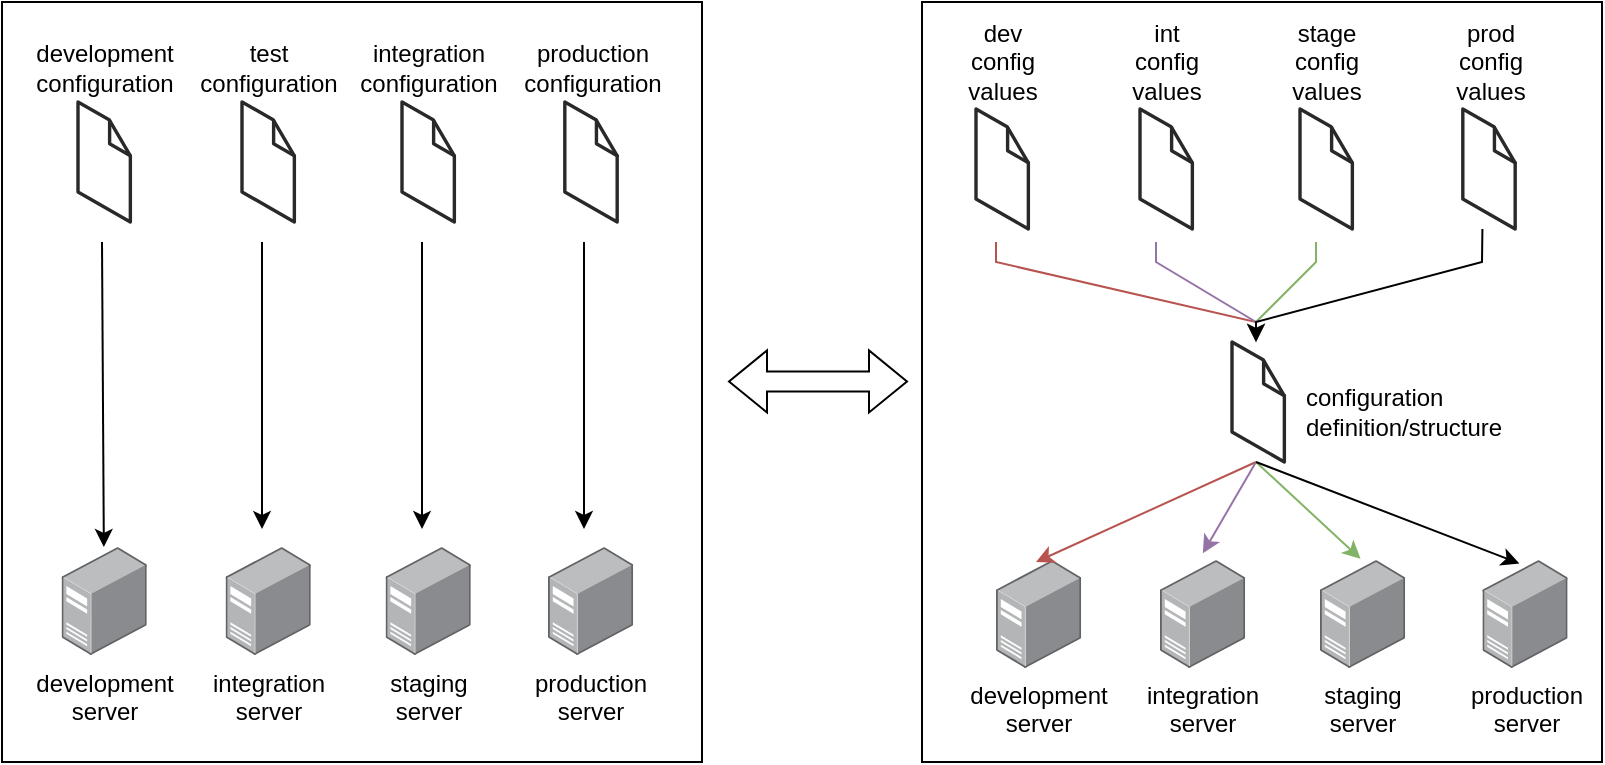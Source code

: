 <mxfile version="28.0.6" pages="2">
  <diagram name="Tofu environment challenges" id="cuvCBNSIVO5x0neWIZzn">
    <mxGraphModel dx="1683" dy="686" grid="1" gridSize="10" guides="1" tooltips="1" connect="1" arrows="1" fold="1" page="1" pageScale="1" pageWidth="827" pageHeight="1169" math="0" shadow="0">
      <root>
        <mxCell id="0" />
        <mxCell id="1" parent="0" />
        <mxCell id="5pwpHiO2dpwCaAwtCeID-34" value="" style="rounded=0;whiteSpace=wrap;html=1;fillColor=none;" vertex="1" parent="1">
          <mxGeometry x="510" y="30" width="340" height="380" as="geometry" />
        </mxCell>
        <mxCell id="AZzk-wuk6sMlwUzYf-Ho-27" value="" style="group" parent="1" vertex="1" connectable="0">
          <mxGeometry x="50" y="83.5" width="100" height="273" as="geometry" />
        </mxCell>
        <mxCell id="AZzk-wuk6sMlwUzYf-Ho-8" value="development&lt;br&gt;server" style="image;points=[];aspect=fixed;html=1;align=center;shadow=0;dashed=0;image=img/lib/allied_telesis/computer_and_terminals/Server_Desktop.svg;" parent="AZzk-wuk6sMlwUzYf-Ho-27" vertex="1">
          <mxGeometry x="29.79" y="219" width="42.6" height="54" as="geometry" />
        </mxCell>
        <mxCell id="AZzk-wuk6sMlwUzYf-Ho-28" value="" style="group" parent="1" vertex="1" connectable="0">
          <mxGeometry x="323" y="123.5" width="42.6" height="233" as="geometry" />
        </mxCell>
        <mxCell id="AZzk-wuk6sMlwUzYf-Ho-26" value="" style="group" parent="AZzk-wuk6sMlwUzYf-Ho-28" vertex="1" connectable="0">
          <mxGeometry x="-273" y="-83.5" width="100" height="110" as="geometry" />
        </mxCell>
        <mxCell id="AZzk-wuk6sMlwUzYf-Ho-2" value="development&lt;br&gt;configuration" style="verticalLabelPosition=top;html=1;verticalAlign=bottom;strokeWidth=1;align=center;outlineConnect=0;dashed=0;outlineConnect=0;shape=mxgraph.aws3d.file;aspect=fixed;strokeColor=#292929;labelPosition=center;" parent="AZzk-wuk6sMlwUzYf-Ho-26" vertex="1">
          <mxGeometry x="38" y="40" width="26.18" height="60" as="geometry" />
        </mxCell>
        <mxCell id="AZzk-wuk6sMlwUzYf-Ho-15" value="" style="group" parent="AZzk-wuk6sMlwUzYf-Ho-26" vertex="1" connectable="0">
          <mxGeometry width="100" height="110" as="geometry" />
        </mxCell>
        <mxCell id="AZzk-wuk6sMlwUzYf-Ho-14" value="" style="rounded=1;whiteSpace=wrap;html=1;fontColor=default;fillColor=none;strokeColor=none;" parent="AZzk-wuk6sMlwUzYf-Ho-15" vertex="1">
          <mxGeometry width="100" height="110" as="geometry" />
        </mxCell>
        <mxCell id="AZzk-wuk6sMlwUzYf-Ho-16" value="" style="group" parent="AZzk-wuk6sMlwUzYf-Ho-28" vertex="1" connectable="0">
          <mxGeometry x="-193" y="-83.5" width="100" height="110" as="geometry" />
        </mxCell>
        <mxCell id="AZzk-wuk6sMlwUzYf-Ho-18" value="" style="rounded=1;whiteSpace=wrap;html=1;fontColor=default;fillColor=none;strokeColor=none;" parent="AZzk-wuk6sMlwUzYf-Ho-16" vertex="1">
          <mxGeometry width="100" height="110" as="geometry" />
        </mxCell>
        <mxCell id="AZzk-wuk6sMlwUzYf-Ho-22" value="" style="group" parent="AZzk-wuk6sMlwUzYf-Ho-28" vertex="1" connectable="0">
          <mxGeometry x="-113" y="-83.5" width="100" height="110" as="geometry" />
        </mxCell>
        <mxCell id="AZzk-wuk6sMlwUzYf-Ho-24" value="" style="rounded=1;whiteSpace=wrap;html=1;fontColor=default;fillColor=none;strokeColor=none;" parent="AZzk-wuk6sMlwUzYf-Ho-22" vertex="1">
          <mxGeometry width="100" height="110" as="geometry" />
        </mxCell>
        <mxCell id="AZzk-wuk6sMlwUzYf-Ho-25" value="" style="endArrow=classic;html=1;rounded=0;" parent="AZzk-wuk6sMlwUzYf-Ho-28" edge="1">
          <mxGeometry width="50" height="50" relative="1" as="geometry">
            <mxPoint x="18" y="26.5" as="sourcePoint" />
            <mxPoint x="18" y="170" as="targetPoint" />
          </mxGeometry>
        </mxCell>
        <mxCell id="AZzk-wuk6sMlwUzYf-Ho-11" value="production&lt;br&gt;server" style="image;points=[];aspect=fixed;html=1;align=center;shadow=0;dashed=0;image=img/lib/allied_telesis/computer_and_terminals/Server_Desktop.svg;" parent="AZzk-wuk6sMlwUzYf-Ho-28" vertex="1">
          <mxGeometry y="179" width="42.6" height="54" as="geometry" />
        </mxCell>
        <mxCell id="AZzk-wuk6sMlwUzYf-Ho-7" value="production&lt;br&gt;configuration" style="verticalLabelPosition=top;html=1;verticalAlign=bottom;strokeWidth=1;align=center;outlineConnect=0;dashed=0;outlineConnect=0;shape=mxgraph.aws3d.file;aspect=fixed;strokeColor=#292929;labelPosition=center;" parent="AZzk-wuk6sMlwUzYf-Ho-28" vertex="1">
          <mxGeometry x="8.41" y="-43.5" width="26.18" height="60" as="geometry" />
        </mxCell>
        <mxCell id="AZzk-wuk6sMlwUzYf-Ho-4" value="integration&lt;br&gt;configuration" style="verticalLabelPosition=top;html=1;verticalAlign=bottom;strokeWidth=1;align=center;outlineConnect=0;dashed=0;outlineConnect=0;shape=mxgraph.aws3d.file;aspect=fixed;strokeColor=#292929;labelPosition=center;" parent="AZzk-wuk6sMlwUzYf-Ho-28" vertex="1">
          <mxGeometry x="-73" y="-43.5" width="26.18" height="60" as="geometry" />
        </mxCell>
        <mxCell id="AZzk-wuk6sMlwUzYf-Ho-3" value="test&lt;br&gt;configuration" style="verticalLabelPosition=top;html=1;verticalAlign=bottom;strokeWidth=1;align=center;outlineConnect=0;dashed=0;outlineConnect=0;shape=mxgraph.aws3d.file;aspect=fixed;strokeColor=#292929;labelPosition=center;" parent="AZzk-wuk6sMlwUzYf-Ho-28" vertex="1">
          <mxGeometry x="-153" y="-43.5" width="26.18" height="60" as="geometry" />
        </mxCell>
        <mxCell id="AZzk-wuk6sMlwUzYf-Ho-29" value="" style="group" parent="1" vertex="1" connectable="0">
          <mxGeometry x="210" y="83.5" width="190" height="316.5" as="geometry" />
        </mxCell>
        <mxCell id="AZzk-wuk6sMlwUzYf-Ho-23" value="" style="endArrow=classic;html=1;rounded=0;exitX=0.5;exitY=1;exitDx=0;exitDy=0;" parent="AZzk-wuk6sMlwUzYf-Ho-29" source="AZzk-wuk6sMlwUzYf-Ho-24" edge="1">
          <mxGeometry width="50" height="50" relative="1" as="geometry">
            <mxPoint x="268" y="550" as="sourcePoint" />
            <mxPoint x="50" y="210" as="targetPoint" />
          </mxGeometry>
        </mxCell>
        <mxCell id="AZzk-wuk6sMlwUzYf-Ho-10" value="staging&lt;br&gt;server" style="image;points=[];aspect=fixed;html=1;align=center;shadow=0;dashed=0;image=img/lib/allied_telesis/computer_and_terminals/Server_Desktop.svg;" parent="AZzk-wuk6sMlwUzYf-Ho-29" vertex="1">
          <mxGeometry x="31.79" y="219" width="42.6" height="54" as="geometry" />
        </mxCell>
        <mxCell id="AZzk-wuk6sMlwUzYf-Ho-30" value="" style="group" parent="1" vertex="1" connectable="0">
          <mxGeometry x="130" y="83.5" width="100" height="273" as="geometry" />
        </mxCell>
        <mxCell id="AZzk-wuk6sMlwUzYf-Ho-17" value="" style="endArrow=classic;html=1;rounded=0;exitX=0.5;exitY=1;exitDx=0;exitDy=0;" parent="AZzk-wuk6sMlwUzYf-Ho-30" source="AZzk-wuk6sMlwUzYf-Ho-18" edge="1">
          <mxGeometry width="50" height="50" relative="1" as="geometry">
            <mxPoint x="268" y="550" as="sourcePoint" />
            <mxPoint x="50" y="210" as="targetPoint" />
          </mxGeometry>
        </mxCell>
        <mxCell id="AZzk-wuk6sMlwUzYf-Ho-9" value="integration&lt;br&gt;server" style="image;points=[];aspect=fixed;html=1;align=center;shadow=0;dashed=0;image=img/lib/allied_telesis/computer_and_terminals/Server_Desktop.svg;" parent="AZzk-wuk6sMlwUzYf-Ho-30" vertex="1">
          <mxGeometry x="31.79" y="219" width="42.6" height="54" as="geometry" />
        </mxCell>
        <mxCell id="AZzk-wuk6sMlwUzYf-Ho-31" value="" style="shape=flexArrow;endArrow=classic;startArrow=classic;html=1;rounded=0;" parent="1" edge="1">
          <mxGeometry width="100" height="100" relative="1" as="geometry">
            <mxPoint x="413" y="219.71" as="sourcePoint" />
            <mxPoint x="503" y="219.71" as="targetPoint" />
          </mxGeometry>
        </mxCell>
        <mxCell id="5pwpHiO2dpwCaAwtCeID-1" value="development&lt;br&gt;server" style="image;points=[];aspect=fixed;html=1;align=center;shadow=0;dashed=0;image=img/lib/allied_telesis/computer_and_terminals/Server_Desktop.svg;" vertex="1" parent="1">
          <mxGeometry x="547" y="309" width="42.6" height="54" as="geometry" />
        </mxCell>
        <mxCell id="5pwpHiO2dpwCaAwtCeID-2" value="production&lt;br&gt;server" style="image;points=[];aspect=fixed;html=1;align=center;shadow=0;dashed=0;image=img/lib/allied_telesis/computer_and_terminals/Server_Desktop.svg;" vertex="1" parent="1">
          <mxGeometry x="790.21" y="309" width="42.6" height="54" as="geometry" />
        </mxCell>
        <mxCell id="5pwpHiO2dpwCaAwtCeID-3" value="staging&lt;br&gt;server" style="image;points=[];aspect=fixed;html=1;align=center;shadow=0;dashed=0;image=img/lib/allied_telesis/computer_and_terminals/Server_Desktop.svg;" vertex="1" parent="1">
          <mxGeometry x="709" y="309" width="42.6" height="54" as="geometry" />
        </mxCell>
        <mxCell id="5pwpHiO2dpwCaAwtCeID-4" value="integration&lt;br&gt;server" style="image;points=[];aspect=fixed;html=1;align=center;shadow=0;dashed=0;image=img/lib/allied_telesis/computer_and_terminals/Server_Desktop.svg;" vertex="1" parent="1">
          <mxGeometry x="629" y="309" width="42.6" height="54" as="geometry" />
        </mxCell>
        <mxCell id="5pwpHiO2dpwCaAwtCeID-11" value="prod&lt;br&gt;config&lt;br&gt;values" style="verticalLabelPosition=top;html=1;verticalAlign=bottom;strokeWidth=1;align=center;outlineConnect=0;dashed=0;outlineConnect=0;shape=mxgraph.aws3d.file;aspect=fixed;strokeColor=#292929;labelPosition=center;" vertex="1" parent="1">
          <mxGeometry x="780.41" y="83.5" width="26.18" height="60" as="geometry" />
        </mxCell>
        <mxCell id="5pwpHiO2dpwCaAwtCeID-12" value="stage&lt;br&gt;config&lt;br&gt;values" style="verticalLabelPosition=top;html=1;verticalAlign=bottom;strokeWidth=1;align=center;outlineConnect=0;dashed=0;outlineConnect=0;shape=mxgraph.aws3d.file;aspect=fixed;strokeColor=#292929;labelPosition=center;" vertex="1" parent="1">
          <mxGeometry x="699" y="83.5" width="26.18" height="60" as="geometry" />
        </mxCell>
        <mxCell id="5pwpHiO2dpwCaAwtCeID-15" value="int&lt;br&gt;config&lt;br&gt;values" style="verticalLabelPosition=top;html=1;verticalAlign=bottom;strokeWidth=1;align=center;outlineConnect=0;dashed=0;outlineConnect=0;shape=mxgraph.aws3d.file;aspect=fixed;strokeColor=#292929;labelPosition=center;" vertex="1" parent="1">
          <mxGeometry x="619" y="83.5" width="26.18" height="60" as="geometry" />
        </mxCell>
        <mxCell id="5pwpHiO2dpwCaAwtCeID-7" value="dev&lt;br&gt;config&lt;br&gt;values" style="verticalLabelPosition=top;html=1;verticalAlign=bottom;strokeWidth=1;align=center;outlineConnect=0;dashed=0;outlineConnect=0;shape=mxgraph.aws3d.file;aspect=fixed;strokeColor=#292929;labelPosition=center;" vertex="1" parent="1">
          <mxGeometry x="537" y="83.5" width="26.18" height="60" as="geometry" />
        </mxCell>
        <mxCell id="AZzk-wuk6sMlwUzYf-Ho-13" value="" style="endArrow=classic;html=1;rounded=0;exitX=0.5;exitY=1;exitDx=0;exitDy=0;" parent="1" source="AZzk-wuk6sMlwUzYf-Ho-14" edge="1" target="AZzk-wuk6sMlwUzYf-Ho-8">
          <mxGeometry width="50" height="50" relative="1" as="geometry">
            <mxPoint x="318" y="590" as="sourcePoint" />
            <mxPoint x="100" y="250" as="targetPoint" />
          </mxGeometry>
        </mxCell>
        <mxCell id="5pwpHiO2dpwCaAwtCeID-23" value="" style="group" vertex="1" connectable="0" parent="1">
          <mxGeometry x="665" y="200" width="95.3" height="60" as="geometry" />
        </mxCell>
        <mxCell id="AZzk-wuk6sMlwUzYf-Ho-33" value="" style="verticalLabelPosition=middle;html=1;verticalAlign=middle;strokeWidth=1;align=left;outlineConnect=0;dashed=0;outlineConnect=0;shape=mxgraph.aws3d.file;aspect=fixed;strokeColor=#292929;labelPosition=right;container=0;" parent="5pwpHiO2dpwCaAwtCeID-23" vertex="1">
          <mxGeometry width="26.18" height="60" as="geometry" />
        </mxCell>
        <mxCell id="5pwpHiO2dpwCaAwtCeID-20" value="&lt;span style=&quot;text-wrap-mode: nowrap;&quot;&gt;configuration&lt;/span&gt;&lt;br style=&quot;text-wrap-mode: nowrap;&quot;&gt;&lt;span style=&quot;text-wrap-mode: nowrap;&quot;&gt;definition/structure&lt;/span&gt;" style="text;html=1;align=left;verticalAlign=middle;whiteSpace=wrap;rounded=0;" vertex="1" parent="5pwpHiO2dpwCaAwtCeID-23">
          <mxGeometry x="35.3" y="20" width="60" height="30" as="geometry" />
        </mxCell>
        <mxCell id="5pwpHiO2dpwCaAwtCeID-26" value="" style="endArrow=classic;html=1;rounded=0;fillColor=#f8cecc;strokeColor=#b85450;" edge="1" parent="1">
          <mxGeometry width="50" height="50" relative="1" as="geometry">
            <mxPoint x="547" y="150" as="sourcePoint" />
            <mxPoint x="677" y="200" as="targetPoint" />
            <Array as="points">
              <mxPoint x="547" y="160" />
              <mxPoint x="677" y="190" />
            </Array>
          </mxGeometry>
        </mxCell>
        <mxCell id="5pwpHiO2dpwCaAwtCeID-27" value="" style="endArrow=classic;html=1;rounded=0;fillColor=#e1d5e7;strokeColor=#9673a6;" edge="1" parent="1">
          <mxGeometry width="50" height="50" relative="1" as="geometry">
            <mxPoint x="627" y="150" as="sourcePoint" />
            <mxPoint x="677" y="200" as="targetPoint" />
            <Array as="points">
              <mxPoint x="627" y="160" />
              <mxPoint x="677" y="190" />
            </Array>
          </mxGeometry>
        </mxCell>
        <mxCell id="5pwpHiO2dpwCaAwtCeID-28" value="" style="endArrow=classic;html=1;rounded=0;fillColor=#d5e8d4;strokeColor=#82b366;" edge="1" parent="1">
          <mxGeometry width="50" height="50" relative="1" as="geometry">
            <mxPoint x="707" y="150" as="sourcePoint" />
            <mxPoint x="677" y="200" as="targetPoint" />
            <Array as="points">
              <mxPoint x="707" y="160" />
              <mxPoint x="677" y="190" />
            </Array>
          </mxGeometry>
        </mxCell>
        <mxCell id="5pwpHiO2dpwCaAwtCeID-29" value="" style="endArrow=classic;html=1;rounded=0;" edge="1" parent="1">
          <mxGeometry width="50" height="50" relative="1" as="geometry">
            <mxPoint x="790.21" y="143.5" as="sourcePoint" />
            <mxPoint x="677" y="200" as="targetPoint" />
            <Array as="points">
              <mxPoint x="790" y="160" />
              <mxPoint x="677" y="190" />
            </Array>
          </mxGeometry>
        </mxCell>
        <mxCell id="5pwpHiO2dpwCaAwtCeID-30" value="" style="endArrow=classic;html=1;rounded=0;entryX=0.469;entryY=0.019;entryDx=0;entryDy=0;entryPerimeter=0;fillColor=#f8cecc;strokeColor=#b85450;" edge="1" parent="1" target="5pwpHiO2dpwCaAwtCeID-1">
          <mxGeometry width="50" height="50" relative="1" as="geometry">
            <mxPoint x="677" y="260" as="sourcePoint" />
            <mxPoint x="687" y="280" as="targetPoint" />
          </mxGeometry>
        </mxCell>
        <mxCell id="5pwpHiO2dpwCaAwtCeID-31" value="" style="endArrow=classic;html=1;rounded=0;entryX=0.503;entryY=-0.063;entryDx=0;entryDy=0;entryPerimeter=0;fillColor=#e1d5e7;strokeColor=#9673a6;" edge="1" parent="1" target="5pwpHiO2dpwCaAwtCeID-4">
          <mxGeometry width="50" height="50" relative="1" as="geometry">
            <mxPoint x="677" y="260" as="sourcePoint" />
            <mxPoint x="725.18" y="320" as="targetPoint" />
          </mxGeometry>
        </mxCell>
        <mxCell id="5pwpHiO2dpwCaAwtCeID-32" value="" style="endArrow=classic;html=1;rounded=0;entryX=0.476;entryY=-0.011;entryDx=0;entryDy=0;entryPerimeter=0;fillColor=#d5e8d4;strokeColor=#82b366;" edge="1" parent="1" target="5pwpHiO2dpwCaAwtCeID-3">
          <mxGeometry width="50" height="50" relative="1" as="geometry">
            <mxPoint x="677" y="260" as="sourcePoint" />
            <mxPoint x="677" y="316" as="targetPoint" />
          </mxGeometry>
        </mxCell>
        <mxCell id="5pwpHiO2dpwCaAwtCeID-33" value="" style="endArrow=classic;html=1;rounded=0;entryX=0.434;entryY=0.032;entryDx=0;entryDy=0;entryPerimeter=0;" edge="1" parent="1" target="5pwpHiO2dpwCaAwtCeID-2">
          <mxGeometry width="50" height="50" relative="1" as="geometry">
            <mxPoint x="677" y="260" as="sourcePoint" />
            <mxPoint x="829" y="318" as="targetPoint" />
          </mxGeometry>
        </mxCell>
        <mxCell id="5pwpHiO2dpwCaAwtCeID-35" value="" style="rounded=0;whiteSpace=wrap;html=1;fillColor=none;" vertex="1" parent="1">
          <mxGeometry x="50" y="30" width="350" height="380" as="geometry" />
        </mxCell>
      </root>
    </mxGraphModel>
  </diagram>
  <diagram id="fJmJ62gxe9bH8uVKlpfr" name="Seite-2">
    <mxGraphModel grid="1" page="1" gridSize="10" guides="1" tooltips="1" connect="1" arrows="1" fold="1" pageScale="1" pageWidth="827" pageHeight="1169" math="0" shadow="0">
      <root>
        <mxCell id="0" />
        <mxCell id="1" parent="0" />
      </root>
    </mxGraphModel>
  </diagram>
</mxfile>
